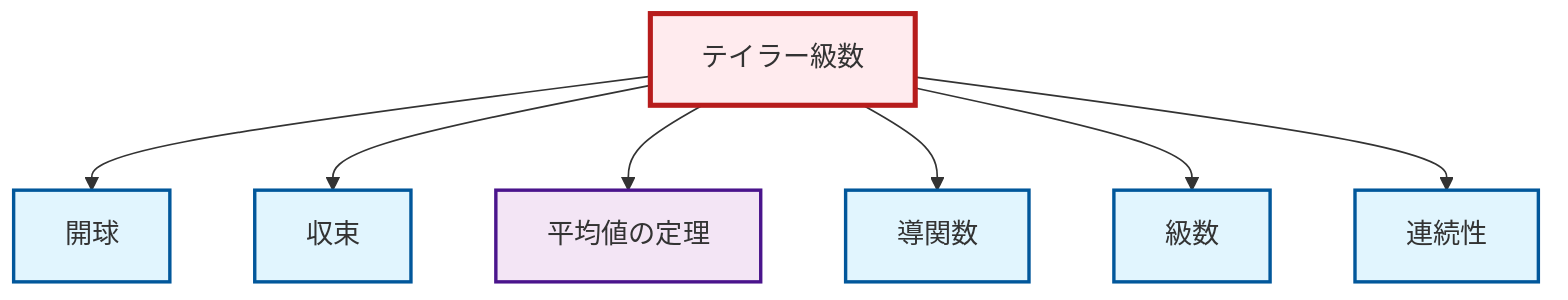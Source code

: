 graph TD
    classDef definition fill:#e1f5fe,stroke:#01579b,stroke-width:2px
    classDef theorem fill:#f3e5f5,stroke:#4a148c,stroke-width:2px
    classDef axiom fill:#fff3e0,stroke:#e65100,stroke-width:2px
    classDef example fill:#e8f5e9,stroke:#1b5e20,stroke-width:2px
    classDef current fill:#ffebee,stroke:#b71c1c,stroke-width:3px
    thm-mean-value["平均値の定理"]:::theorem
    def-convergence["収束"]:::definition
    def-derivative["導関数"]:::definition
    def-continuity["連続性"]:::definition
    thm-taylor-series["テイラー級数"]:::theorem
    def-series["級数"]:::definition
    def-open-ball["開球"]:::definition
    thm-taylor-series --> def-open-ball
    thm-taylor-series --> def-convergence
    thm-taylor-series --> thm-mean-value
    thm-taylor-series --> def-derivative
    thm-taylor-series --> def-series
    thm-taylor-series --> def-continuity
    class thm-taylor-series current